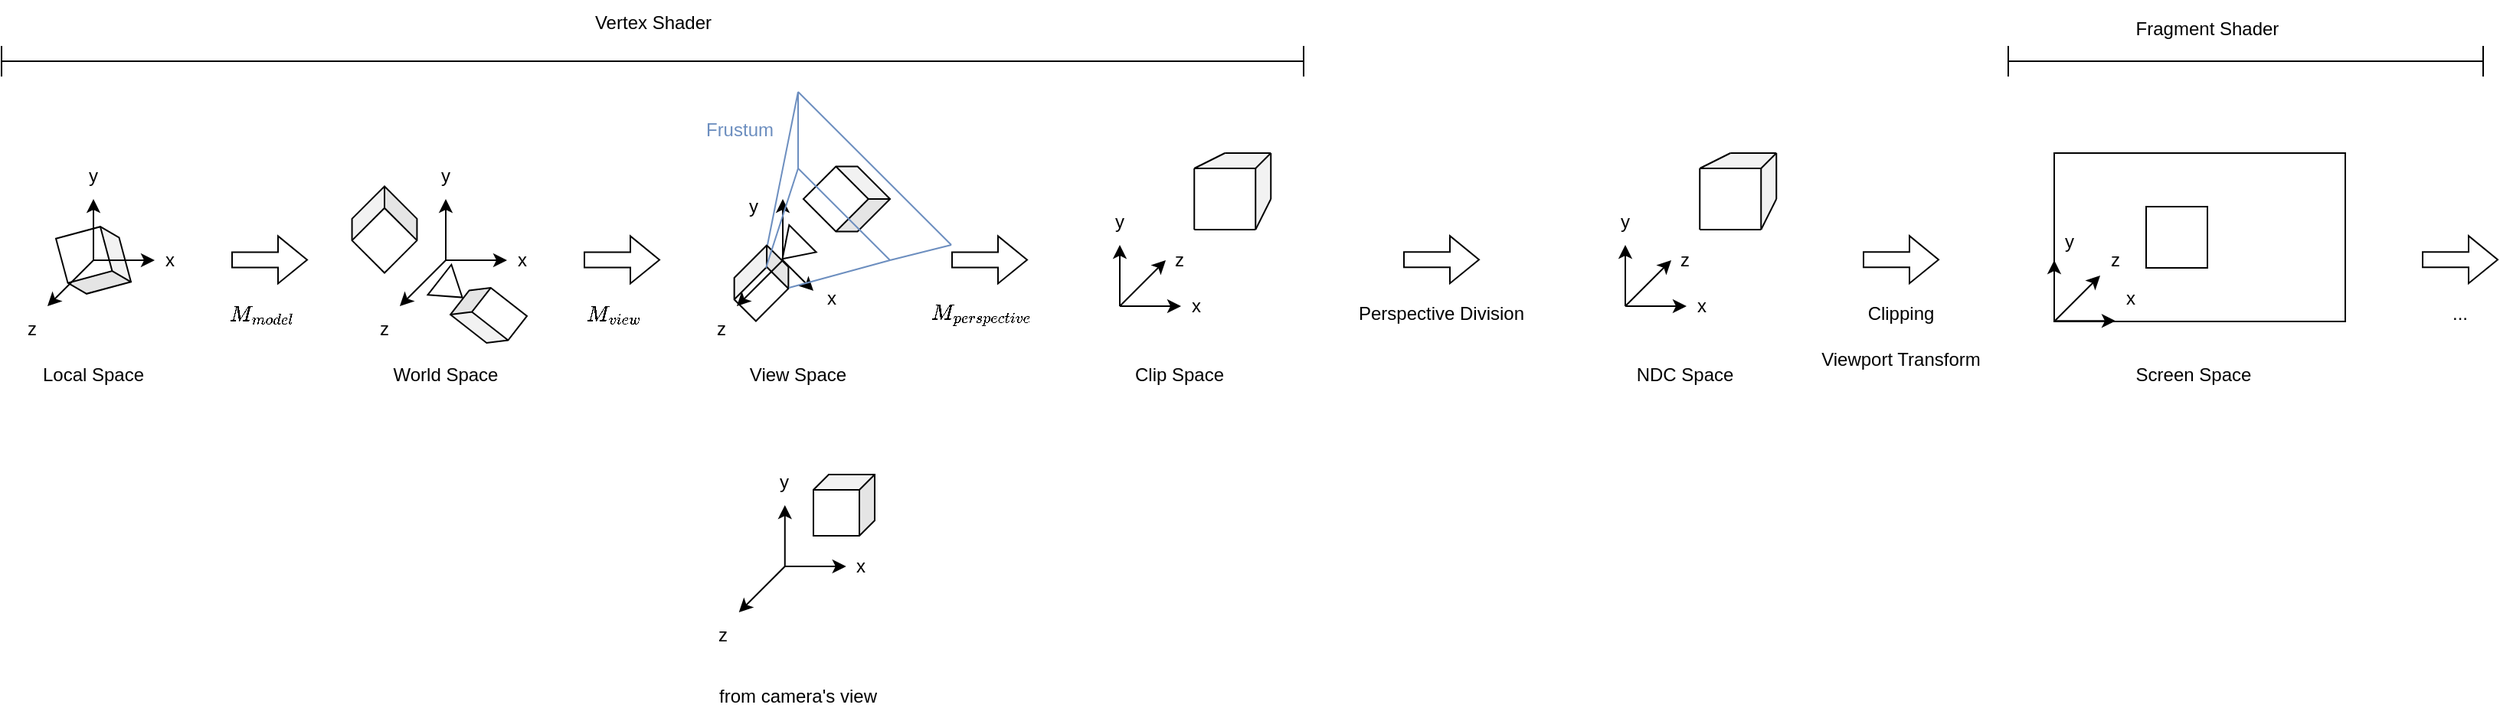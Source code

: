 <mxfile version="24.2.5" type="device">
  <diagram name="第 1 页" id="lAddEU1h80YdT4wtWTiY">
    <mxGraphModel dx="2049" dy="1194" grid="1" gridSize="10" guides="1" tooltips="1" connect="1" arrows="1" fold="1" page="1" pageScale="1" pageWidth="827" pageHeight="1169" math="1" shadow="0">
      <root>
        <mxCell id="0" />
        <mxCell id="1" parent="0" />
        <mxCell id="bFkyOgFpB4Z5TkVInOip-1" value="" style="endArrow=classic;html=1;rounded=0;" parent="1" edge="1">
          <mxGeometry width="50" height="50" relative="1" as="geometry">
            <mxPoint x="70" y="370" as="sourcePoint" />
            <mxPoint x="40" y="400" as="targetPoint" />
          </mxGeometry>
        </mxCell>
        <mxCell id="bFkyOgFpB4Z5TkVInOip-2" value="" style="endArrow=classic;html=1;rounded=0;" parent="1" edge="1">
          <mxGeometry width="50" height="50" relative="1" as="geometry">
            <mxPoint x="70" y="370" as="sourcePoint" />
            <mxPoint x="110" y="370" as="targetPoint" />
          </mxGeometry>
        </mxCell>
        <mxCell id="bFkyOgFpB4Z5TkVInOip-3" value="" style="endArrow=classic;html=1;rounded=0;" parent="1" edge="1">
          <mxGeometry width="50" height="50" relative="1" as="geometry">
            <mxPoint x="70" y="370" as="sourcePoint" />
            <mxPoint x="70" y="330" as="targetPoint" />
          </mxGeometry>
        </mxCell>
        <mxCell id="bFkyOgFpB4Z5TkVInOip-4" value="" style="shape=cube;whiteSpace=wrap;html=1;boundedLbl=1;backgroundOutline=1;darkOpacity=0.05;darkOpacity2=0.1;flipH=1;size=10;fillColor=none;rotation=75;" parent="1" vertex="1">
          <mxGeometry x="50" y="350" width="40" height="40" as="geometry" />
        </mxCell>
        <mxCell id="bFkyOgFpB4Z5TkVInOip-5" value="x" style="text;html=1;align=center;verticalAlign=middle;whiteSpace=wrap;rounded=0;" parent="1" vertex="1">
          <mxGeometry x="110" y="355" width="20" height="30" as="geometry" />
        </mxCell>
        <mxCell id="bFkyOgFpB4Z5TkVInOip-6" value="y" style="text;html=1;align=center;verticalAlign=middle;whiteSpace=wrap;rounded=0;" parent="1" vertex="1">
          <mxGeometry x="60" y="300" width="20" height="30" as="geometry" />
        </mxCell>
        <mxCell id="bFkyOgFpB4Z5TkVInOip-7" value="z" style="text;html=1;align=center;verticalAlign=middle;whiteSpace=wrap;rounded=0;" parent="1" vertex="1">
          <mxGeometry x="20" y="400" width="20" height="30" as="geometry" />
        </mxCell>
        <mxCell id="bFkyOgFpB4Z5TkVInOip-8" value="Local Space" style="text;html=1;align=center;verticalAlign=middle;whiteSpace=wrap;rounded=0;" parent="1" vertex="1">
          <mxGeometry x="20" y="430" width="100" height="30" as="geometry" />
        </mxCell>
        <mxCell id="bFkyOgFpB4Z5TkVInOip-10" value="" style="shape=flexArrow;endArrow=classic;html=1;rounded=0;" parent="1" edge="1">
          <mxGeometry width="50" height="50" relative="1" as="geometry">
            <mxPoint x="160" y="369.71" as="sourcePoint" />
            <mxPoint x="210" y="369.71" as="targetPoint" />
          </mxGeometry>
        </mxCell>
        <mxCell id="bFkyOgFpB4Z5TkVInOip-11" value="$$M_{model}$$" style="text;html=1;align=center;verticalAlign=middle;whiteSpace=wrap;rounded=0;" parent="1" vertex="1">
          <mxGeometry x="150" y="390" width="60" height="30" as="geometry" />
        </mxCell>
        <mxCell id="bFkyOgFpB4Z5TkVInOip-12" value="" style="endArrow=classic;html=1;rounded=0;" parent="1" edge="1">
          <mxGeometry width="50" height="50" relative="1" as="geometry">
            <mxPoint x="300" y="370" as="sourcePoint" />
            <mxPoint x="270" y="400" as="targetPoint" />
          </mxGeometry>
        </mxCell>
        <mxCell id="bFkyOgFpB4Z5TkVInOip-13" value="" style="endArrow=classic;html=1;rounded=0;" parent="1" edge="1">
          <mxGeometry width="50" height="50" relative="1" as="geometry">
            <mxPoint x="300" y="370" as="sourcePoint" />
            <mxPoint x="340" y="370" as="targetPoint" />
          </mxGeometry>
        </mxCell>
        <mxCell id="bFkyOgFpB4Z5TkVInOip-14" value="" style="endArrow=classic;html=1;rounded=0;" parent="1" edge="1">
          <mxGeometry width="50" height="50" relative="1" as="geometry">
            <mxPoint x="300" y="370" as="sourcePoint" />
            <mxPoint x="300" y="330" as="targetPoint" />
          </mxGeometry>
        </mxCell>
        <mxCell id="bFkyOgFpB4Z5TkVInOip-15" value="" style="shape=cube;whiteSpace=wrap;html=1;boundedLbl=1;backgroundOutline=1;darkOpacity=0.05;darkOpacity2=0.1;flipH=1;size=10;fillColor=none;rotation=-45;" parent="1" vertex="1">
          <mxGeometry x="240" y="330" width="40" height="40" as="geometry" />
        </mxCell>
        <mxCell id="bFkyOgFpB4Z5TkVInOip-16" value="x" style="text;html=1;align=center;verticalAlign=middle;whiteSpace=wrap;rounded=0;" parent="1" vertex="1">
          <mxGeometry x="340" y="355" width="20" height="30" as="geometry" />
        </mxCell>
        <mxCell id="bFkyOgFpB4Z5TkVInOip-17" value="y" style="text;html=1;align=center;verticalAlign=middle;whiteSpace=wrap;rounded=0;" parent="1" vertex="1">
          <mxGeometry x="290" y="300" width="20" height="30" as="geometry" />
        </mxCell>
        <mxCell id="bFkyOgFpB4Z5TkVInOip-18" value="z" style="text;html=1;align=center;verticalAlign=middle;whiteSpace=wrap;rounded=0;" parent="1" vertex="1">
          <mxGeometry x="250" y="400" width="20" height="30" as="geometry" />
        </mxCell>
        <mxCell id="bFkyOgFpB4Z5TkVInOip-23" value="" style="group;rotation=-142;" parent="1" vertex="1" connectable="0">
          <mxGeometry x="290" y="385" width="58.75" height="30" as="geometry" />
        </mxCell>
        <mxCell id="bFkyOgFpB4Z5TkVInOip-20" value="" style="shape=cube;whiteSpace=wrap;html=1;boundedLbl=1;backgroundOutline=1;darkOpacity=0.05;darkOpacity2=0.1;flipH=1;size=10;fillColor=none;rotation=-142;" parent="bFkyOgFpB4Z5TkVInOip-23" vertex="1">
          <mxGeometry x="18" y="6" width="40" height="30" as="geometry" />
        </mxCell>
        <mxCell id="bFkyOgFpB4Z5TkVInOip-21" value="" style="triangle;whiteSpace=wrap;html=1;flipH=1;rotation=-142;" parent="bFkyOgFpB4Z5TkVInOip-23" vertex="1">
          <mxGeometry x="4" y="-9" width="18.75" height="25" as="geometry" />
        </mxCell>
        <mxCell id="bFkyOgFpB4Z5TkVInOip-24" value="World Space" style="text;html=1;align=center;verticalAlign=middle;whiteSpace=wrap;rounded=0;" parent="1" vertex="1">
          <mxGeometry x="250" y="430" width="100" height="30" as="geometry" />
        </mxCell>
        <mxCell id="bFkyOgFpB4Z5TkVInOip-25" value="" style="shape=flexArrow;endArrow=classic;html=1;rounded=0;" parent="1" edge="1">
          <mxGeometry width="50" height="50" relative="1" as="geometry">
            <mxPoint x="390" y="369.71" as="sourcePoint" />
            <mxPoint x="440" y="369.71" as="targetPoint" />
          </mxGeometry>
        </mxCell>
        <mxCell id="bFkyOgFpB4Z5TkVInOip-26" value="$$M_{view}$$" style="text;html=1;align=center;verticalAlign=middle;whiteSpace=wrap;rounded=0;" parent="1" vertex="1">
          <mxGeometry x="380" y="390" width="60" height="30" as="geometry" />
        </mxCell>
        <mxCell id="bFkyOgFpB4Z5TkVInOip-27" value="" style="endArrow=classic;html=1;rounded=0;" parent="1" edge="1">
          <mxGeometry width="50" height="50" relative="1" as="geometry">
            <mxPoint x="520" y="370" as="sourcePoint" />
            <mxPoint x="490" y="400" as="targetPoint" />
          </mxGeometry>
        </mxCell>
        <mxCell id="bFkyOgFpB4Z5TkVInOip-28" value="" style="endArrow=classic;html=1;rounded=0;" parent="1" edge="1">
          <mxGeometry width="50" height="50" relative="1" as="geometry">
            <mxPoint x="520" y="370" as="sourcePoint" />
            <mxPoint x="540" y="390" as="targetPoint" />
          </mxGeometry>
        </mxCell>
        <mxCell id="bFkyOgFpB4Z5TkVInOip-29" value="" style="endArrow=classic;html=1;rounded=0;" parent="1" edge="1">
          <mxGeometry width="50" height="50" relative="1" as="geometry">
            <mxPoint x="520" y="370" as="sourcePoint" />
            <mxPoint x="520" y="330" as="targetPoint" />
          </mxGeometry>
        </mxCell>
        <mxCell id="bFkyOgFpB4Z5TkVInOip-32" value="y" style="text;html=1;align=center;verticalAlign=middle;whiteSpace=wrap;rounded=0;" parent="1" vertex="1">
          <mxGeometry x="491.38" y="320" width="20" height="30" as="geometry" />
        </mxCell>
        <mxCell id="bFkyOgFpB4Z5TkVInOip-33" value="z" style="text;html=1;align=center;verticalAlign=middle;whiteSpace=wrap;rounded=0;" parent="1" vertex="1">
          <mxGeometry x="470" y="400" width="20" height="30" as="geometry" />
        </mxCell>
        <mxCell id="bFkyOgFpB4Z5TkVInOip-34" value="" style="group;rotation=-45;" parent="1" vertex="1" connectable="0">
          <mxGeometry x="483" y="362" width="98.38" height="80" as="geometry" />
        </mxCell>
        <mxCell id="bFkyOgFpB4Z5TkVInOip-35" value="" style="shape=cube;whiteSpace=wrap;html=1;boundedLbl=1;backgroundOutline=1;darkOpacity=0.05;darkOpacity2=0.1;flipH=1;size=10;fillColor=none;rotation=-45;" parent="bFkyOgFpB4Z5TkVInOip-34" vertex="1">
          <mxGeometry x="3" y="8" width="40" height="30" as="geometry" />
        </mxCell>
        <mxCell id="bFkyOgFpB4Z5TkVInOip-36" value="" style="triangle;whiteSpace=wrap;html=1;flipH=1;rotation=-45;" parent="bFkyOgFpB4Z5TkVInOip-34" vertex="1">
          <mxGeometry x="34" y="-12" width="18.75" height="25" as="geometry" />
        </mxCell>
        <mxCell id="bFkyOgFpB4Z5TkVInOip-98" value="" style="endArrow=none;html=1;rounded=0;fontFamily=Helvetica;fontSize=12;fontColor=default;exitX=0.164;exitY=0.241;exitDx=0;exitDy=0;exitPerimeter=0;sourcePerimeterSpacing=0;fillColor=#dae8fc;strokeColor=#6c8ebf;" parent="bFkyOgFpB4Z5TkVInOip-34" edge="1">
          <mxGeometry width="50" height="50" relative="1" as="geometry">
            <mxPoint x="40.999" y="26.002" as="sourcePoint" />
            <mxPoint x="107" y="8" as="targetPoint" />
          </mxGeometry>
        </mxCell>
        <mxCell id="bFkyOgFpB4Z5TkVInOip-37" value="x" style="text;html=1;align=center;verticalAlign=middle;whiteSpace=wrap;rounded=0;" parent="1" vertex="1">
          <mxGeometry x="541.75" y="380" width="20" height="30" as="geometry" />
        </mxCell>
        <mxCell id="bFkyOgFpB4Z5TkVInOip-38" value="View Space" style="text;html=1;align=center;verticalAlign=middle;whiteSpace=wrap;rounded=0;" parent="1" vertex="1">
          <mxGeometry x="480" y="430" width="100" height="30" as="geometry" />
        </mxCell>
        <mxCell id="bFkyOgFpB4Z5TkVInOip-39" value="" style="endArrow=classic;html=1;rounded=0;" parent="1" edge="1">
          <mxGeometry width="50" height="50" relative="1" as="geometry">
            <mxPoint x="521.38" y="570" as="sourcePoint" />
            <mxPoint x="491.38" y="600" as="targetPoint" />
          </mxGeometry>
        </mxCell>
        <mxCell id="bFkyOgFpB4Z5TkVInOip-40" value="" style="endArrow=classic;html=1;rounded=0;" parent="1" edge="1">
          <mxGeometry width="50" height="50" relative="1" as="geometry">
            <mxPoint x="521.38" y="570" as="sourcePoint" />
            <mxPoint x="561.38" y="570" as="targetPoint" />
          </mxGeometry>
        </mxCell>
        <mxCell id="bFkyOgFpB4Z5TkVInOip-41" value="" style="endArrow=classic;html=1;rounded=0;" parent="1" edge="1">
          <mxGeometry width="50" height="50" relative="1" as="geometry">
            <mxPoint x="521.38" y="570" as="sourcePoint" />
            <mxPoint x="521.38" y="530" as="targetPoint" />
          </mxGeometry>
        </mxCell>
        <mxCell id="bFkyOgFpB4Z5TkVInOip-42" value="" style="shape=cube;whiteSpace=wrap;html=1;boundedLbl=1;backgroundOutline=1;darkOpacity=0.05;darkOpacity2=0.1;flipH=1;size=10;fillColor=none;" parent="1" vertex="1">
          <mxGeometry x="540" y="510" width="40" height="40" as="geometry" />
        </mxCell>
        <mxCell id="bFkyOgFpB4Z5TkVInOip-43" value="x" style="text;html=1;align=center;verticalAlign=middle;whiteSpace=wrap;rounded=0;" parent="1" vertex="1">
          <mxGeometry x="561.38" y="555" width="20" height="30" as="geometry" />
        </mxCell>
        <mxCell id="bFkyOgFpB4Z5TkVInOip-44" value="y" style="text;html=1;align=center;verticalAlign=middle;whiteSpace=wrap;rounded=0;" parent="1" vertex="1">
          <mxGeometry x="511.38" y="500" width="20" height="30" as="geometry" />
        </mxCell>
        <mxCell id="bFkyOgFpB4Z5TkVInOip-45" value="z" style="text;html=1;align=center;verticalAlign=middle;whiteSpace=wrap;rounded=0;" parent="1" vertex="1">
          <mxGeometry x="471.38" y="600" width="20" height="30" as="geometry" />
        </mxCell>
        <mxCell id="bFkyOgFpB4Z5TkVInOip-46" value="from camera&#39;s view" style="text;html=1;align=center;verticalAlign=middle;whiteSpace=wrap;rounded=0;" parent="1" vertex="1">
          <mxGeometry x="470" y="640" width="120" height="30" as="geometry" />
        </mxCell>
        <mxCell id="bFkyOgFpB4Z5TkVInOip-30" value="" style="shape=cube;whiteSpace=wrap;html=1;boundedLbl=1;backgroundOutline=1;darkOpacity=0.05;darkOpacity2=0.1;flipH=1;size=10;fillColor=none;rotation=45;" parent="1" vertex="1">
          <mxGeometry x="541.75" y="310" width="40" height="40" as="geometry" />
        </mxCell>
        <mxCell id="bFkyOgFpB4Z5TkVInOip-47" value="" style="shape=flexArrow;endArrow=classic;html=1;rounded=0;" parent="1" edge="1">
          <mxGeometry width="50" height="50" relative="1" as="geometry">
            <mxPoint x="630" y="369.71" as="sourcePoint" />
            <mxPoint x="680" y="369.71" as="targetPoint" />
          </mxGeometry>
        </mxCell>
        <mxCell id="bFkyOgFpB4Z5TkVInOip-48" value="$$M_{perspective}$$" style="text;html=1;align=center;verticalAlign=middle;whiteSpace=wrap;rounded=0;" parent="1" vertex="1">
          <mxGeometry x="620" y="390" width="60" height="30" as="geometry" />
        </mxCell>
        <mxCell id="bFkyOgFpB4Z5TkVInOip-49" value="" style="endArrow=classic;html=1;rounded=0;" parent="1" edge="1">
          <mxGeometry width="50" height="50" relative="1" as="geometry">
            <mxPoint x="740" y="400" as="sourcePoint" />
            <mxPoint x="770" y="370" as="targetPoint" />
          </mxGeometry>
        </mxCell>
        <mxCell id="bFkyOgFpB4Z5TkVInOip-50" value="" style="endArrow=classic;html=1;rounded=0;" parent="1" edge="1">
          <mxGeometry width="50" height="50" relative="1" as="geometry">
            <mxPoint x="740" y="400" as="sourcePoint" />
            <mxPoint x="780" y="400" as="targetPoint" />
          </mxGeometry>
        </mxCell>
        <mxCell id="bFkyOgFpB4Z5TkVInOip-51" value="" style="endArrow=classic;html=1;rounded=0;" parent="1" edge="1">
          <mxGeometry width="50" height="50" relative="1" as="geometry">
            <mxPoint x="740" y="400" as="sourcePoint" />
            <mxPoint x="740" y="360" as="targetPoint" />
          </mxGeometry>
        </mxCell>
        <mxCell id="bFkyOgFpB4Z5TkVInOip-53" value="x" style="text;html=1;align=center;verticalAlign=middle;whiteSpace=wrap;rounded=0;" parent="1" vertex="1">
          <mxGeometry x="780" y="385" width="20" height="30" as="geometry" />
        </mxCell>
        <mxCell id="bFkyOgFpB4Z5TkVInOip-54" value="y" style="text;html=1;align=center;verticalAlign=middle;whiteSpace=wrap;rounded=0;" parent="1" vertex="1">
          <mxGeometry x="730" y="330" width="20" height="30" as="geometry" />
        </mxCell>
        <mxCell id="bFkyOgFpB4Z5TkVInOip-55" value="z" style="text;html=1;align=center;verticalAlign=middle;whiteSpace=wrap;rounded=0;" parent="1" vertex="1">
          <mxGeometry x="768.62" y="355" width="20" height="30" as="geometry" />
        </mxCell>
        <mxCell id="bFkyOgFpB4Z5TkVInOip-65" value="Clip Space" style="text;html=1;align=center;verticalAlign=middle;whiteSpace=wrap;rounded=0;" parent="1" vertex="1">
          <mxGeometry x="728.62" y="430" width="100" height="30" as="geometry" />
        </mxCell>
        <mxCell id="bFkyOgFpB4Z5TkVInOip-88" value="" style="group" parent="1" vertex="1" connectable="0">
          <mxGeometry x="788.62" y="300" width="50" height="50" as="geometry" />
        </mxCell>
        <mxCell id="bFkyOgFpB4Z5TkVInOip-87" value="" style="rounded=0;whiteSpace=wrap;html=1;strokeColor=none;fillColor=#f2f2f2;rotation=90;" parent="bFkyOgFpB4Z5TkVInOip-88" vertex="1">
          <mxGeometry x="35" y="15" width="20" height="10" as="geometry" />
        </mxCell>
        <mxCell id="bFkyOgFpB4Z5TkVInOip-86" value="" style="triangle;whiteSpace=wrap;html=1;rotation=-90;strokeColor=none;fillColor=#F2F2F2;" parent="bFkyOgFpB4Z5TkVInOip-88" vertex="1">
          <mxGeometry x="15" y="-15" width="10" height="40" as="geometry" />
        </mxCell>
        <mxCell id="bFkyOgFpB4Z5TkVInOip-85" value="" style="triangle;whiteSpace=wrap;html=1;rotation=0;strokeColor=none;fillColor=#F2F2F2;" parent="bFkyOgFpB4Z5TkVInOip-88" vertex="1">
          <mxGeometry x="40" y="10" width="10" height="40" as="geometry" />
        </mxCell>
        <mxCell id="bFkyOgFpB4Z5TkVInOip-82" value="" style="triangle;whiteSpace=wrap;html=1;rotation=-180;strokeColor=none;fillColor=#F2F2F2;" parent="bFkyOgFpB4Z5TkVInOip-88" vertex="1">
          <mxGeometry x="40" width="10" height="20" as="geometry" />
        </mxCell>
        <mxCell id="bFkyOgFpB4Z5TkVInOip-80" value="" style="triangle;whiteSpace=wrap;html=1;rotation=90;strokeColor=none;fillColor=#F2F2F2;" parent="bFkyOgFpB4Z5TkVInOip-88" vertex="1">
          <mxGeometry x="35" y="-5" width="10" height="20" as="geometry" />
        </mxCell>
        <mxCell id="bFkyOgFpB4Z5TkVInOip-81" value="" style="rounded=0;whiteSpace=wrap;html=1;strokeColor=none;fillColor=#f2f2f2;" parent="bFkyOgFpB4Z5TkVInOip-88" vertex="1">
          <mxGeometry x="20" width="20" height="10" as="geometry" />
        </mxCell>
        <mxCell id="bFkyOgFpB4Z5TkVInOip-66" value="" style="endArrow=none;html=1;rounded=0;entryX=0;entryY=0;entryDx=30;entryDy=0;entryPerimeter=0;" parent="bFkyOgFpB4Z5TkVInOip-88" edge="1">
          <mxGeometry width="50" height="50" relative="1" as="geometry">
            <mxPoint y="10" as="sourcePoint" />
            <mxPoint x="20" as="targetPoint" />
          </mxGeometry>
        </mxCell>
        <mxCell id="bFkyOgFpB4Z5TkVInOip-67" value="" style="endArrow=none;html=1;rounded=0;" parent="bFkyOgFpB4Z5TkVInOip-88" edge="1">
          <mxGeometry width="50" height="50" relative="1" as="geometry">
            <mxPoint y="50" as="sourcePoint" />
            <mxPoint y="10" as="targetPoint" />
          </mxGeometry>
        </mxCell>
        <mxCell id="bFkyOgFpB4Z5TkVInOip-68" value="" style="endArrow=none;html=1;rounded=0;" parent="bFkyOgFpB4Z5TkVInOip-88" edge="1">
          <mxGeometry width="50" height="50" relative="1" as="geometry">
            <mxPoint y="50" as="sourcePoint" />
            <mxPoint x="40" y="50" as="targetPoint" />
          </mxGeometry>
        </mxCell>
        <mxCell id="bFkyOgFpB4Z5TkVInOip-69" value="" style="endArrow=none;html=1;rounded=0;entryX=0;entryY=0;entryDx=0;entryDy=30;entryPerimeter=0;" parent="bFkyOgFpB4Z5TkVInOip-88" edge="1">
          <mxGeometry width="50" height="50" relative="1" as="geometry">
            <mxPoint x="40" y="50" as="sourcePoint" />
            <mxPoint x="50" y="30" as="targetPoint" />
          </mxGeometry>
        </mxCell>
        <mxCell id="bFkyOgFpB4Z5TkVInOip-70" value="" style="endArrow=none;html=1;rounded=0;" parent="bFkyOgFpB4Z5TkVInOip-88" edge="1">
          <mxGeometry width="50" height="50" relative="1" as="geometry">
            <mxPoint x="20" as="sourcePoint" />
            <mxPoint x="50" as="targetPoint" />
          </mxGeometry>
        </mxCell>
        <mxCell id="bFkyOgFpB4Z5TkVInOip-71" value="" style="endArrow=none;html=1;rounded=0;" parent="bFkyOgFpB4Z5TkVInOip-88" edge="1">
          <mxGeometry width="50" height="50" relative="1" as="geometry">
            <mxPoint x="50" y="30" as="sourcePoint" />
            <mxPoint x="50" as="targetPoint" />
          </mxGeometry>
        </mxCell>
        <mxCell id="bFkyOgFpB4Z5TkVInOip-72" value="" style="endArrow=none;html=1;rounded=0;" parent="bFkyOgFpB4Z5TkVInOip-88" edge="1">
          <mxGeometry width="50" height="50" relative="1" as="geometry">
            <mxPoint y="10" as="sourcePoint" />
            <mxPoint x="40" y="10" as="targetPoint" />
          </mxGeometry>
        </mxCell>
        <mxCell id="bFkyOgFpB4Z5TkVInOip-73" value="" style="endArrow=none;html=1;rounded=0;" parent="bFkyOgFpB4Z5TkVInOip-88" edge="1">
          <mxGeometry width="50" height="50" relative="1" as="geometry">
            <mxPoint x="40" y="10" as="sourcePoint" />
            <mxPoint x="50" as="targetPoint" />
          </mxGeometry>
        </mxCell>
        <mxCell id="bFkyOgFpB4Z5TkVInOip-74" value="" style="endArrow=none;html=1;rounded=0;" parent="bFkyOgFpB4Z5TkVInOip-88" edge="1">
          <mxGeometry width="50" height="50" relative="1" as="geometry">
            <mxPoint x="40" y="50" as="sourcePoint" />
            <mxPoint x="40" y="10" as="targetPoint" />
          </mxGeometry>
        </mxCell>
        <mxCell id="bFkyOgFpB4Z5TkVInOip-90" value="" style="shape=crossbar;whiteSpace=wrap;html=1;rounded=1;" parent="1" vertex="1">
          <mxGeometry x="10" y="230" width="850" height="20" as="geometry" />
        </mxCell>
        <mxCell id="bFkyOgFpB4Z5TkVInOip-91" value="Vertex Shader" style="text;html=1;align=center;verticalAlign=middle;whiteSpace=wrap;rounded=0;" parent="1" vertex="1">
          <mxGeometry x="387.5" y="200" width="95" height="30" as="geometry" />
        </mxCell>
        <mxCell id="bFkyOgFpB4Z5TkVInOip-95" value="" style="shape=flexArrow;endArrow=classic;html=1;rounded=0;" parent="1" edge="1">
          <mxGeometry width="50" height="50" relative="1" as="geometry">
            <mxPoint x="925" y="369.58" as="sourcePoint" />
            <mxPoint x="975" y="369.58" as="targetPoint" />
          </mxGeometry>
        </mxCell>
        <mxCell id="bFkyOgFpB4Z5TkVInOip-96" value="" style="endArrow=none;html=1;rounded=0;fontFamily=Helvetica;fontSize=12;fontColor=default;exitX=0.164;exitY=0.241;exitDx=0;exitDy=0;exitPerimeter=0;sourcePerimeterSpacing=0;fillColor=#dae8fc;strokeColor=#6c8ebf;" parent="1" edge="1">
          <mxGeometry width="50" height="50" relative="1" as="geometry">
            <mxPoint x="508.999" y="375.002" as="sourcePoint" />
            <mxPoint x="530" y="310" as="targetPoint" />
          </mxGeometry>
        </mxCell>
        <mxCell id="bFkyOgFpB4Z5TkVInOip-97" value="" style="endArrow=none;html=1;rounded=0;fontFamily=Helvetica;fontSize=12;fontColor=default;exitX=0.164;exitY=0.241;exitDx=0;exitDy=0;exitPerimeter=0;sourcePerimeterSpacing=0;fillColor=#dae8fc;strokeColor=#6c8ebf;" parent="1" edge="1">
          <mxGeometry width="50" height="50" relative="1" as="geometry">
            <mxPoint x="509.999" y="360.002" as="sourcePoint" />
            <mxPoint x="530" y="260" as="targetPoint" />
          </mxGeometry>
        </mxCell>
        <mxCell id="bFkyOgFpB4Z5TkVInOip-101" value="" style="endArrow=none;html=1;rounded=0;fontFamily=Helvetica;fontSize=12;fontColor=default;sourcePerimeterSpacing=0;fillColor=#dae8fc;strokeColor=#6c8ebf;" parent="1" edge="1">
          <mxGeometry width="50" height="50" relative="1" as="geometry">
            <mxPoint x="630" y="360" as="sourcePoint" />
            <mxPoint x="530" y="260" as="targetPoint" />
          </mxGeometry>
        </mxCell>
        <mxCell id="bFkyOgFpB4Z5TkVInOip-102" value="" style="endArrow=none;html=1;rounded=0;fontFamily=Helvetica;fontSize=12;fontColor=default;sourcePerimeterSpacing=0;fillColor=#dae8fc;strokeColor=#6c8ebf;" parent="1" edge="1">
          <mxGeometry width="50" height="50" relative="1" as="geometry">
            <mxPoint x="590" y="370" as="sourcePoint" />
            <mxPoint x="530" y="310" as="targetPoint" />
          </mxGeometry>
        </mxCell>
        <mxCell id="bFkyOgFpB4Z5TkVInOip-103" value="" style="endArrow=none;html=1;rounded=0;fontFamily=Helvetica;fontSize=12;fontColor=default;sourcePerimeterSpacing=0;fillColor=#dae8fc;strokeColor=#6c8ebf;" parent="1" edge="1">
          <mxGeometry width="50" height="50" relative="1" as="geometry">
            <mxPoint x="530" y="310" as="sourcePoint" />
            <mxPoint x="530" y="260" as="targetPoint" />
          </mxGeometry>
        </mxCell>
        <mxCell id="bFkyOgFpB4Z5TkVInOip-104" value="" style="endArrow=none;html=1;rounded=0;fontFamily=Helvetica;fontSize=12;fontColor=default;sourcePerimeterSpacing=0;fillColor=#dae8fc;strokeColor=#6c8ebf;" parent="1" edge="1">
          <mxGeometry width="50" height="50" relative="1" as="geometry">
            <mxPoint x="590" y="370" as="sourcePoint" />
            <mxPoint x="630" y="360" as="targetPoint" />
          </mxGeometry>
        </mxCell>
        <mxCell id="bFkyOgFpB4Z5TkVInOip-121" value="Frustum" style="text;html=1;align=center;verticalAlign=middle;whiteSpace=wrap;rounded=0;fontColor=#6C8EBF;" parent="1" vertex="1">
          <mxGeometry x="441.75" y="270" width="100" height="30" as="geometry" />
        </mxCell>
        <mxCell id="bFkyOgFpB4Z5TkVInOip-122" value="" style="rounded=0;whiteSpace=wrap;html=1;align=center;verticalAlign=middle;fontFamily=Helvetica;fontSize=12;fontColor=default;fillColor=none;gradientColor=none;" parent="1" vertex="1">
          <mxGeometry x="1350" y="300" width="190" height="110" as="geometry" />
        </mxCell>
        <mxCell id="bFkyOgFpB4Z5TkVInOip-123" value="" style="rounded=0;whiteSpace=wrap;html=1;align=center;verticalAlign=middle;fontFamily=Helvetica;fontSize=12;fontColor=default;fillColor=none;gradientColor=none;" parent="1" vertex="1">
          <mxGeometry x="1410" y="335" width="40" height="40" as="geometry" />
        </mxCell>
        <mxCell id="bFkyOgFpB4Z5TkVInOip-124" value="Screen Space" style="text;html=1;align=center;verticalAlign=middle;whiteSpace=wrap;rounded=0;" parent="1" vertex="1">
          <mxGeometry x="1391" y="430" width="100" height="30" as="geometry" />
        </mxCell>
        <mxCell id="bFkyOgFpB4Z5TkVInOip-125" value="" style="endArrow=classic;html=1;rounded=0;" parent="1" edge="1">
          <mxGeometry width="50" height="50" relative="1" as="geometry">
            <mxPoint x="1350" y="410" as="sourcePoint" />
            <mxPoint x="1350" y="370" as="targetPoint" />
          </mxGeometry>
        </mxCell>
        <mxCell id="bFkyOgFpB4Z5TkVInOip-126" value="y" style="text;html=1;align=center;verticalAlign=middle;whiteSpace=wrap;rounded=0;" parent="1" vertex="1">
          <mxGeometry x="1350" y="342.5" width="20" height="30" as="geometry" />
        </mxCell>
        <mxCell id="bFkyOgFpB4Z5TkVInOip-127" value="" style="endArrow=classic;html=1;rounded=0;" parent="1" edge="1">
          <mxGeometry width="50" height="50" relative="1" as="geometry">
            <mxPoint x="1350" y="409.67" as="sourcePoint" />
            <mxPoint x="1390" y="409.67" as="targetPoint" />
          </mxGeometry>
        </mxCell>
        <mxCell id="bFkyOgFpB4Z5TkVInOip-128" value="x" style="text;html=1;align=center;verticalAlign=middle;whiteSpace=wrap;rounded=0;" parent="1" vertex="1">
          <mxGeometry x="1390" y="380" width="20" height="30" as="geometry" />
        </mxCell>
        <mxCell id="bFkyOgFpB4Z5TkVInOip-130" value="" style="endArrow=classic;html=1;rounded=0;fontFamily=Helvetica;fontSize=12;fontColor=default;" parent="1" edge="1">
          <mxGeometry width="50" height="50" relative="1" as="geometry">
            <mxPoint x="1350" y="410" as="sourcePoint" />
            <mxPoint x="1380" y="380" as="targetPoint" />
          </mxGeometry>
        </mxCell>
        <mxCell id="bFkyOgFpB4Z5TkVInOip-132" value="z" style="text;html=1;align=center;verticalAlign=middle;whiteSpace=wrap;rounded=0;" parent="1" vertex="1">
          <mxGeometry x="1380" y="355" width="20" height="30" as="geometry" />
        </mxCell>
        <mxCell id="gT4TbUf0DC60nrruMiop-7" value="NDC Space" style="text;html=1;align=center;verticalAlign=middle;whiteSpace=wrap;rounded=0;" vertex="1" parent="1">
          <mxGeometry x="1058.62" y="430" width="100" height="30" as="geometry" />
        </mxCell>
        <mxCell id="gT4TbUf0DC60nrruMiop-8" value="" style="group" vertex="1" connectable="0" parent="1">
          <mxGeometry x="1118.62" y="300" width="50" height="50" as="geometry" />
        </mxCell>
        <mxCell id="gT4TbUf0DC60nrruMiop-9" value="" style="rounded=0;whiteSpace=wrap;html=1;strokeColor=none;fillColor=#f2f2f2;rotation=90;" vertex="1" parent="gT4TbUf0DC60nrruMiop-8">
          <mxGeometry x="35" y="15" width="20" height="10" as="geometry" />
        </mxCell>
        <mxCell id="gT4TbUf0DC60nrruMiop-10" value="" style="triangle;whiteSpace=wrap;html=1;rotation=-90;strokeColor=none;fillColor=#F2F2F2;" vertex="1" parent="gT4TbUf0DC60nrruMiop-8">
          <mxGeometry x="15" y="-15" width="10" height="40" as="geometry" />
        </mxCell>
        <mxCell id="gT4TbUf0DC60nrruMiop-11" value="" style="triangle;whiteSpace=wrap;html=1;rotation=0;strokeColor=none;fillColor=#F2F2F2;" vertex="1" parent="gT4TbUf0DC60nrruMiop-8">
          <mxGeometry x="40" y="10" width="10" height="40" as="geometry" />
        </mxCell>
        <mxCell id="gT4TbUf0DC60nrruMiop-12" value="" style="triangle;whiteSpace=wrap;html=1;rotation=-180;strokeColor=none;fillColor=#F2F2F2;" vertex="1" parent="gT4TbUf0DC60nrruMiop-8">
          <mxGeometry x="40" width="10" height="20" as="geometry" />
        </mxCell>
        <mxCell id="gT4TbUf0DC60nrruMiop-13" value="" style="triangle;whiteSpace=wrap;html=1;rotation=90;strokeColor=none;fillColor=#F2F2F2;" vertex="1" parent="gT4TbUf0DC60nrruMiop-8">
          <mxGeometry x="35" y="-5" width="10" height="20" as="geometry" />
        </mxCell>
        <mxCell id="gT4TbUf0DC60nrruMiop-14" value="" style="rounded=0;whiteSpace=wrap;html=1;strokeColor=none;fillColor=#f2f2f2;" vertex="1" parent="gT4TbUf0DC60nrruMiop-8">
          <mxGeometry x="20" width="20" height="10" as="geometry" />
        </mxCell>
        <mxCell id="gT4TbUf0DC60nrruMiop-15" value="" style="endArrow=none;html=1;rounded=0;entryX=0;entryY=0;entryDx=30;entryDy=0;entryPerimeter=0;" edge="1" parent="gT4TbUf0DC60nrruMiop-8">
          <mxGeometry width="50" height="50" relative="1" as="geometry">
            <mxPoint y="10" as="sourcePoint" />
            <mxPoint x="20" as="targetPoint" />
          </mxGeometry>
        </mxCell>
        <mxCell id="gT4TbUf0DC60nrruMiop-16" value="" style="endArrow=none;html=1;rounded=0;" edge="1" parent="gT4TbUf0DC60nrruMiop-8">
          <mxGeometry width="50" height="50" relative="1" as="geometry">
            <mxPoint y="50" as="sourcePoint" />
            <mxPoint y="10" as="targetPoint" />
          </mxGeometry>
        </mxCell>
        <mxCell id="gT4TbUf0DC60nrruMiop-17" value="" style="endArrow=none;html=1;rounded=0;" edge="1" parent="gT4TbUf0DC60nrruMiop-8">
          <mxGeometry width="50" height="50" relative="1" as="geometry">
            <mxPoint y="50" as="sourcePoint" />
            <mxPoint x="40" y="50" as="targetPoint" />
          </mxGeometry>
        </mxCell>
        <mxCell id="gT4TbUf0DC60nrruMiop-18" value="" style="endArrow=none;html=1;rounded=0;entryX=0;entryY=0;entryDx=0;entryDy=30;entryPerimeter=0;" edge="1" parent="gT4TbUf0DC60nrruMiop-8">
          <mxGeometry width="50" height="50" relative="1" as="geometry">
            <mxPoint x="40" y="50" as="sourcePoint" />
            <mxPoint x="50" y="30" as="targetPoint" />
          </mxGeometry>
        </mxCell>
        <mxCell id="gT4TbUf0DC60nrruMiop-19" value="" style="endArrow=none;html=1;rounded=0;" edge="1" parent="gT4TbUf0DC60nrruMiop-8">
          <mxGeometry width="50" height="50" relative="1" as="geometry">
            <mxPoint x="20" as="sourcePoint" />
            <mxPoint x="50" as="targetPoint" />
          </mxGeometry>
        </mxCell>
        <mxCell id="gT4TbUf0DC60nrruMiop-20" value="" style="endArrow=none;html=1;rounded=0;" edge="1" parent="gT4TbUf0DC60nrruMiop-8">
          <mxGeometry width="50" height="50" relative="1" as="geometry">
            <mxPoint x="50" y="30" as="sourcePoint" />
            <mxPoint x="50" as="targetPoint" />
          </mxGeometry>
        </mxCell>
        <mxCell id="gT4TbUf0DC60nrruMiop-21" value="" style="endArrow=none;html=1;rounded=0;" edge="1" parent="gT4TbUf0DC60nrruMiop-8">
          <mxGeometry width="50" height="50" relative="1" as="geometry">
            <mxPoint y="10" as="sourcePoint" />
            <mxPoint x="40" y="10" as="targetPoint" />
          </mxGeometry>
        </mxCell>
        <mxCell id="gT4TbUf0DC60nrruMiop-22" value="" style="endArrow=none;html=1;rounded=0;" edge="1" parent="gT4TbUf0DC60nrruMiop-8">
          <mxGeometry width="50" height="50" relative="1" as="geometry">
            <mxPoint x="40" y="10" as="sourcePoint" />
            <mxPoint x="50" as="targetPoint" />
          </mxGeometry>
        </mxCell>
        <mxCell id="gT4TbUf0DC60nrruMiop-23" value="" style="endArrow=none;html=1;rounded=0;" edge="1" parent="gT4TbUf0DC60nrruMiop-8">
          <mxGeometry width="50" height="50" relative="1" as="geometry">
            <mxPoint x="40" y="50" as="sourcePoint" />
            <mxPoint x="40" y="10" as="targetPoint" />
          </mxGeometry>
        </mxCell>
        <mxCell id="gT4TbUf0DC60nrruMiop-25" value="" style="endArrow=classic;html=1;rounded=0;" edge="1" parent="1">
          <mxGeometry width="50" height="50" relative="1" as="geometry">
            <mxPoint x="1070" y="400" as="sourcePoint" />
            <mxPoint x="1100" y="370" as="targetPoint" />
          </mxGeometry>
        </mxCell>
        <mxCell id="gT4TbUf0DC60nrruMiop-26" value="" style="endArrow=classic;html=1;rounded=0;" edge="1" parent="1">
          <mxGeometry width="50" height="50" relative="1" as="geometry">
            <mxPoint x="1070" y="400" as="sourcePoint" />
            <mxPoint x="1110" y="400" as="targetPoint" />
          </mxGeometry>
        </mxCell>
        <mxCell id="gT4TbUf0DC60nrruMiop-27" value="" style="endArrow=classic;html=1;rounded=0;" edge="1" parent="1">
          <mxGeometry width="50" height="50" relative="1" as="geometry">
            <mxPoint x="1070" y="400" as="sourcePoint" />
            <mxPoint x="1070" y="360" as="targetPoint" />
          </mxGeometry>
        </mxCell>
        <mxCell id="gT4TbUf0DC60nrruMiop-28" value="x" style="text;html=1;align=center;verticalAlign=middle;whiteSpace=wrap;rounded=0;" vertex="1" parent="1">
          <mxGeometry x="1110" y="385" width="20" height="30" as="geometry" />
        </mxCell>
        <mxCell id="gT4TbUf0DC60nrruMiop-29" value="y" style="text;html=1;align=center;verticalAlign=middle;whiteSpace=wrap;rounded=0;" vertex="1" parent="1">
          <mxGeometry x="1060" y="330" width="20" height="30" as="geometry" />
        </mxCell>
        <mxCell id="gT4TbUf0DC60nrruMiop-30" value="z" style="text;html=1;align=center;verticalAlign=middle;whiteSpace=wrap;rounded=0;" vertex="1" parent="1">
          <mxGeometry x="1098.62" y="355" width="20" height="30" as="geometry" />
        </mxCell>
        <mxCell id="gT4TbUf0DC60nrruMiop-31" value="Perspective Division" style="text;html=1;align=center;verticalAlign=middle;whiteSpace=wrap;rounded=0;" vertex="1" parent="1">
          <mxGeometry x="870" y="390" width="160" height="30" as="geometry" />
        </mxCell>
        <mxCell id="gT4TbUf0DC60nrruMiop-32" value="" style="shape=flexArrow;endArrow=classic;html=1;rounded=0;" edge="1" parent="1">
          <mxGeometry width="50" height="50" relative="1" as="geometry">
            <mxPoint x="1225" y="369.58" as="sourcePoint" />
            <mxPoint x="1275" y="369.58" as="targetPoint" />
          </mxGeometry>
        </mxCell>
        <mxCell id="gT4TbUf0DC60nrruMiop-33" value="Clipping" style="text;html=1;align=center;verticalAlign=middle;whiteSpace=wrap;rounded=0;" vertex="1" parent="1">
          <mxGeometry x="1210" y="390" width="80" height="30" as="geometry" />
        </mxCell>
        <mxCell id="gT4TbUf0DC60nrruMiop-34" value="Viewport Transform" style="text;html=1;align=center;verticalAlign=middle;whiteSpace=wrap;rounded=0;" vertex="1" parent="1">
          <mxGeometry x="1180" y="420" width="140" height="30" as="geometry" />
        </mxCell>
        <mxCell id="gT4TbUf0DC60nrruMiop-35" value="" style="shape=crossbar;whiteSpace=wrap;html=1;rounded=1;" vertex="1" parent="1">
          <mxGeometry x="1320" y="230" width="310" height="20" as="geometry" />
        </mxCell>
        <mxCell id="gT4TbUf0DC60nrruMiop-36" value="Fragment Shader" style="text;html=1;align=center;verticalAlign=middle;whiteSpace=wrap;rounded=0;" vertex="1" parent="1">
          <mxGeometry x="1390" y="200" width="120" height="37.89" as="geometry" />
        </mxCell>
        <mxCell id="gT4TbUf0DC60nrruMiop-37" value="" style="shape=flexArrow;endArrow=classic;html=1;rounded=0;" edge="1" parent="1">
          <mxGeometry width="50" height="50" relative="1" as="geometry">
            <mxPoint x="1590" y="369.58" as="sourcePoint" />
            <mxPoint x="1640" y="369.58" as="targetPoint" />
          </mxGeometry>
        </mxCell>
        <mxCell id="gT4TbUf0DC60nrruMiop-38" value="..." style="text;html=1;align=center;verticalAlign=middle;whiteSpace=wrap;rounded=0;" vertex="1" parent="1">
          <mxGeometry x="1590" y="390" width="50" height="30" as="geometry" />
        </mxCell>
      </root>
    </mxGraphModel>
  </diagram>
</mxfile>
